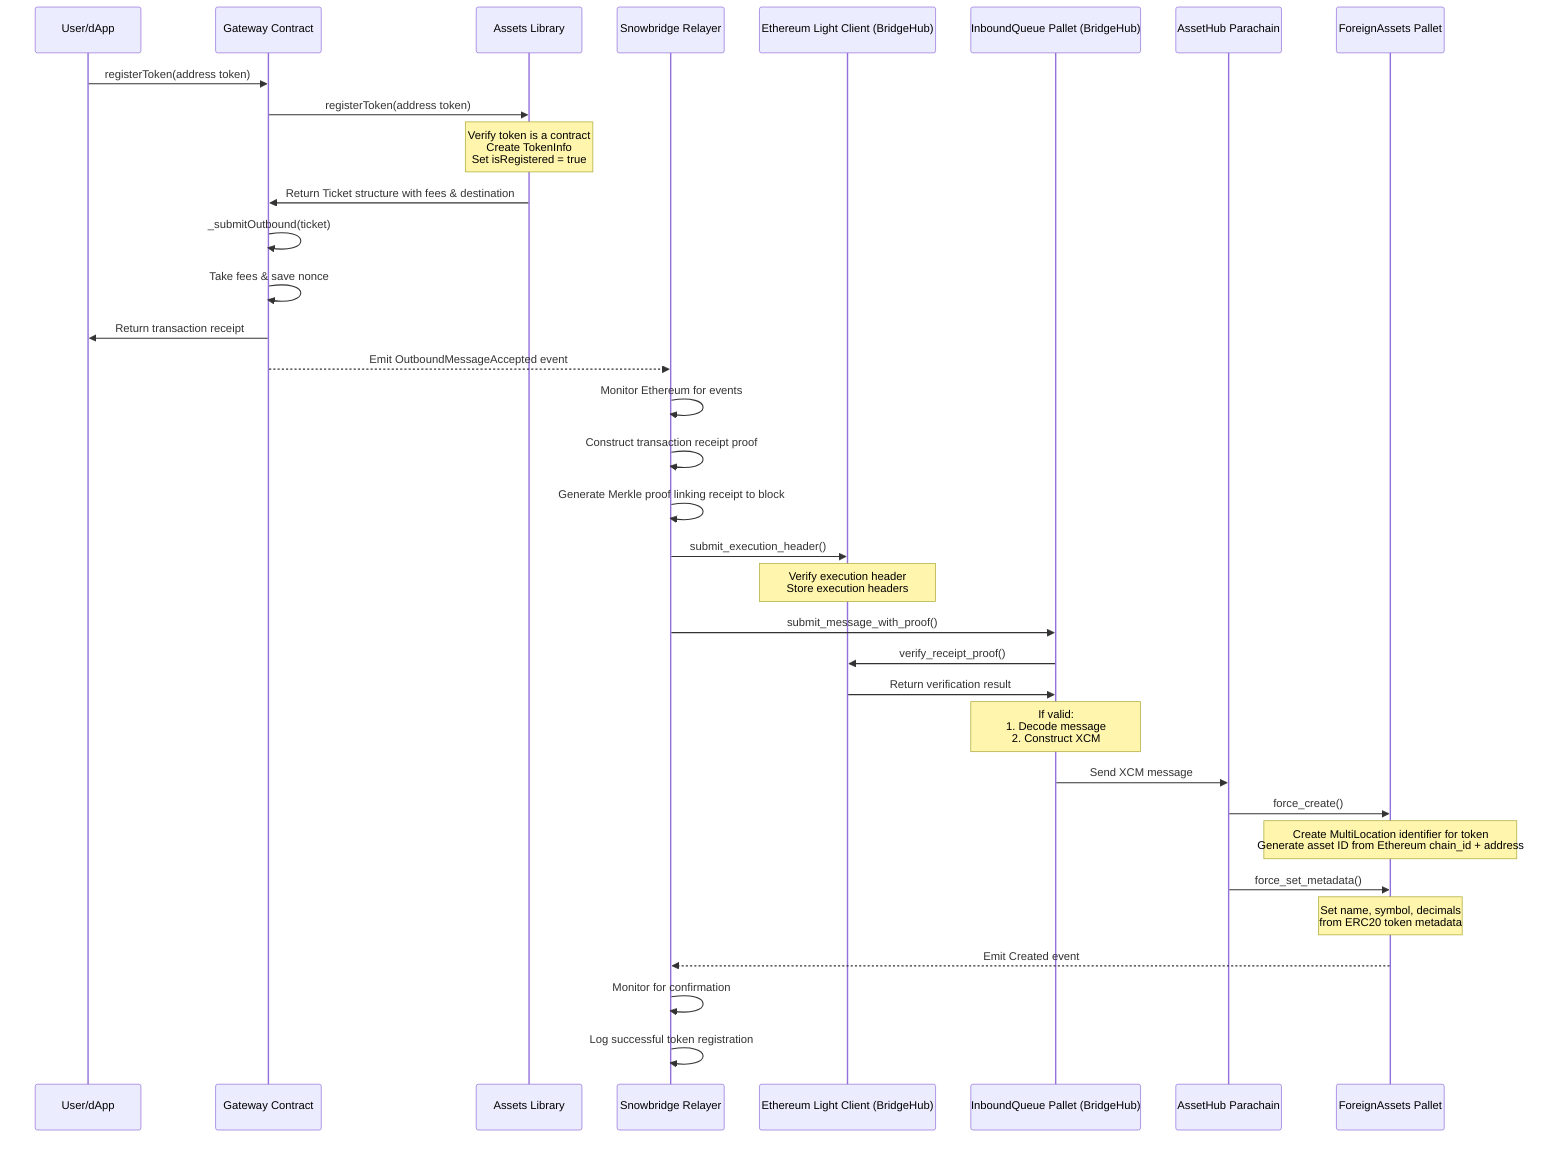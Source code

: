 sequenceDiagram
    participant User as User/dApp
    participant Gateway as Gateway Contract
    participant Assets as Assets Library
    participant Relayer as Snowbridge Relayer
    participant ETHLC as Ethereum Light Client (BridgeHub)
    participant InboundQ as InboundQueue Pallet (BridgeHub)
    participant AssetHub as AssetHub Parachain
    participant ForeignAssets as ForeignAssets Pallet

    User->>Gateway: registerToken(address token)
    Gateway->>Assets: registerToken(address token)
    Note over Assets: Verify token is a contract<br/>Create TokenInfo<br/>Set isRegistered = true
    Assets->>Gateway: Return Ticket structure with fees & destination
    Gateway->>Gateway: _submitOutbound(ticket)
    Gateway->>Gateway: Take fees & save nonce
    Gateway->>User: Return transaction receipt
    Gateway-->>Relayer: Emit OutboundMessageAccepted event

    Relayer->>Relayer: Monitor Ethereum for events
    Relayer->>Relayer: Construct transaction receipt proof
    Relayer->>Relayer: Generate Merkle proof linking receipt to block
    Relayer->>ETHLC: submit_execution_header()
    Note over ETHLC: Verify execution header<br/>Store execution headers

    Relayer->>InboundQ: submit_message_with_proof()
    InboundQ->>ETHLC: verify_receipt_proof()
    ETHLC->>InboundQ: Return verification result

    Note over InboundQ: If valid:<br/>1. Decode message<br/>2. Construct XCM
    InboundQ->>AssetHub: Send XCM message

    AssetHub->>ForeignAssets: force_create()
    Note over ForeignAssets: Create MultiLocation identifier for token<br/>Generate asset ID from Ethereum chain_id + address

    AssetHub->>ForeignAssets: force_set_metadata()
    Note over ForeignAssets: Set name, symbol, decimals<br/>from ERC20 token metadata

    ForeignAssets-->>Relayer: Emit Created event
    Relayer->>Relayer: Monitor for confirmation
    Relayer->>Relayer: Log successful token registration